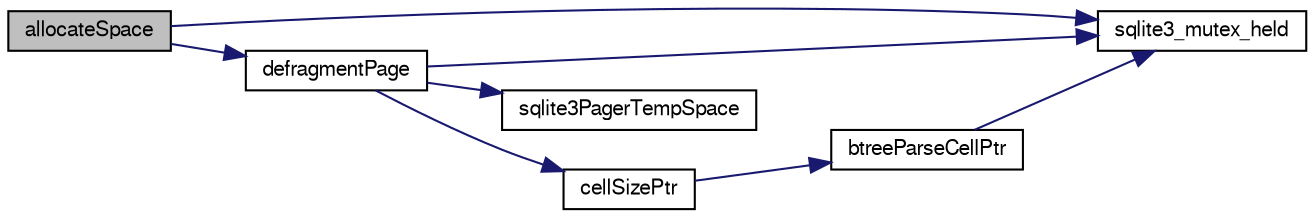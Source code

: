 digraph "allocateSpace"
{
  edge [fontname="FreeSans",fontsize="10",labelfontname="FreeSans",labelfontsize="10"];
  node [fontname="FreeSans",fontsize="10",shape=record];
  rankdir="LR";
  Node6727 [label="allocateSpace",height=0.2,width=0.4,color="black", fillcolor="grey75", style="filled", fontcolor="black"];
  Node6727 -> Node6728 [color="midnightblue",fontsize="10",style="solid",fontname="FreeSans"];
  Node6728 [label="sqlite3_mutex_held",height=0.2,width=0.4,color="black", fillcolor="white", style="filled",URL="$sqlite3_8c.html#acf77da68932b6bc163c5e68547ecc3e7"];
  Node6727 -> Node6729 [color="midnightblue",fontsize="10",style="solid",fontname="FreeSans"];
  Node6729 [label="defragmentPage",height=0.2,width=0.4,color="black", fillcolor="white", style="filled",URL="$sqlite3_8c.html#a47dc01495c37a948842e1fd7f5ffd98f"];
  Node6729 -> Node6728 [color="midnightblue",fontsize="10",style="solid",fontname="FreeSans"];
  Node6729 -> Node6730 [color="midnightblue",fontsize="10",style="solid",fontname="FreeSans"];
  Node6730 [label="sqlite3PagerTempSpace",height=0.2,width=0.4,color="black", fillcolor="white", style="filled",URL="$sqlite3_8c.html#af68cac400afc59cdb804b586278d9f0e"];
  Node6729 -> Node6731 [color="midnightblue",fontsize="10",style="solid",fontname="FreeSans"];
  Node6731 [label="cellSizePtr",height=0.2,width=0.4,color="black", fillcolor="white", style="filled",URL="$sqlite3_8c.html#a6c95c9aac1c8a00490e36674f43e76ec"];
  Node6731 -> Node6732 [color="midnightblue",fontsize="10",style="solid",fontname="FreeSans"];
  Node6732 [label="btreeParseCellPtr",height=0.2,width=0.4,color="black", fillcolor="white", style="filled",URL="$sqlite3_8c.html#a1eba22ca0ddf563de0b29c64551c759f"];
  Node6732 -> Node6728 [color="midnightblue",fontsize="10",style="solid",fontname="FreeSans"];
}
